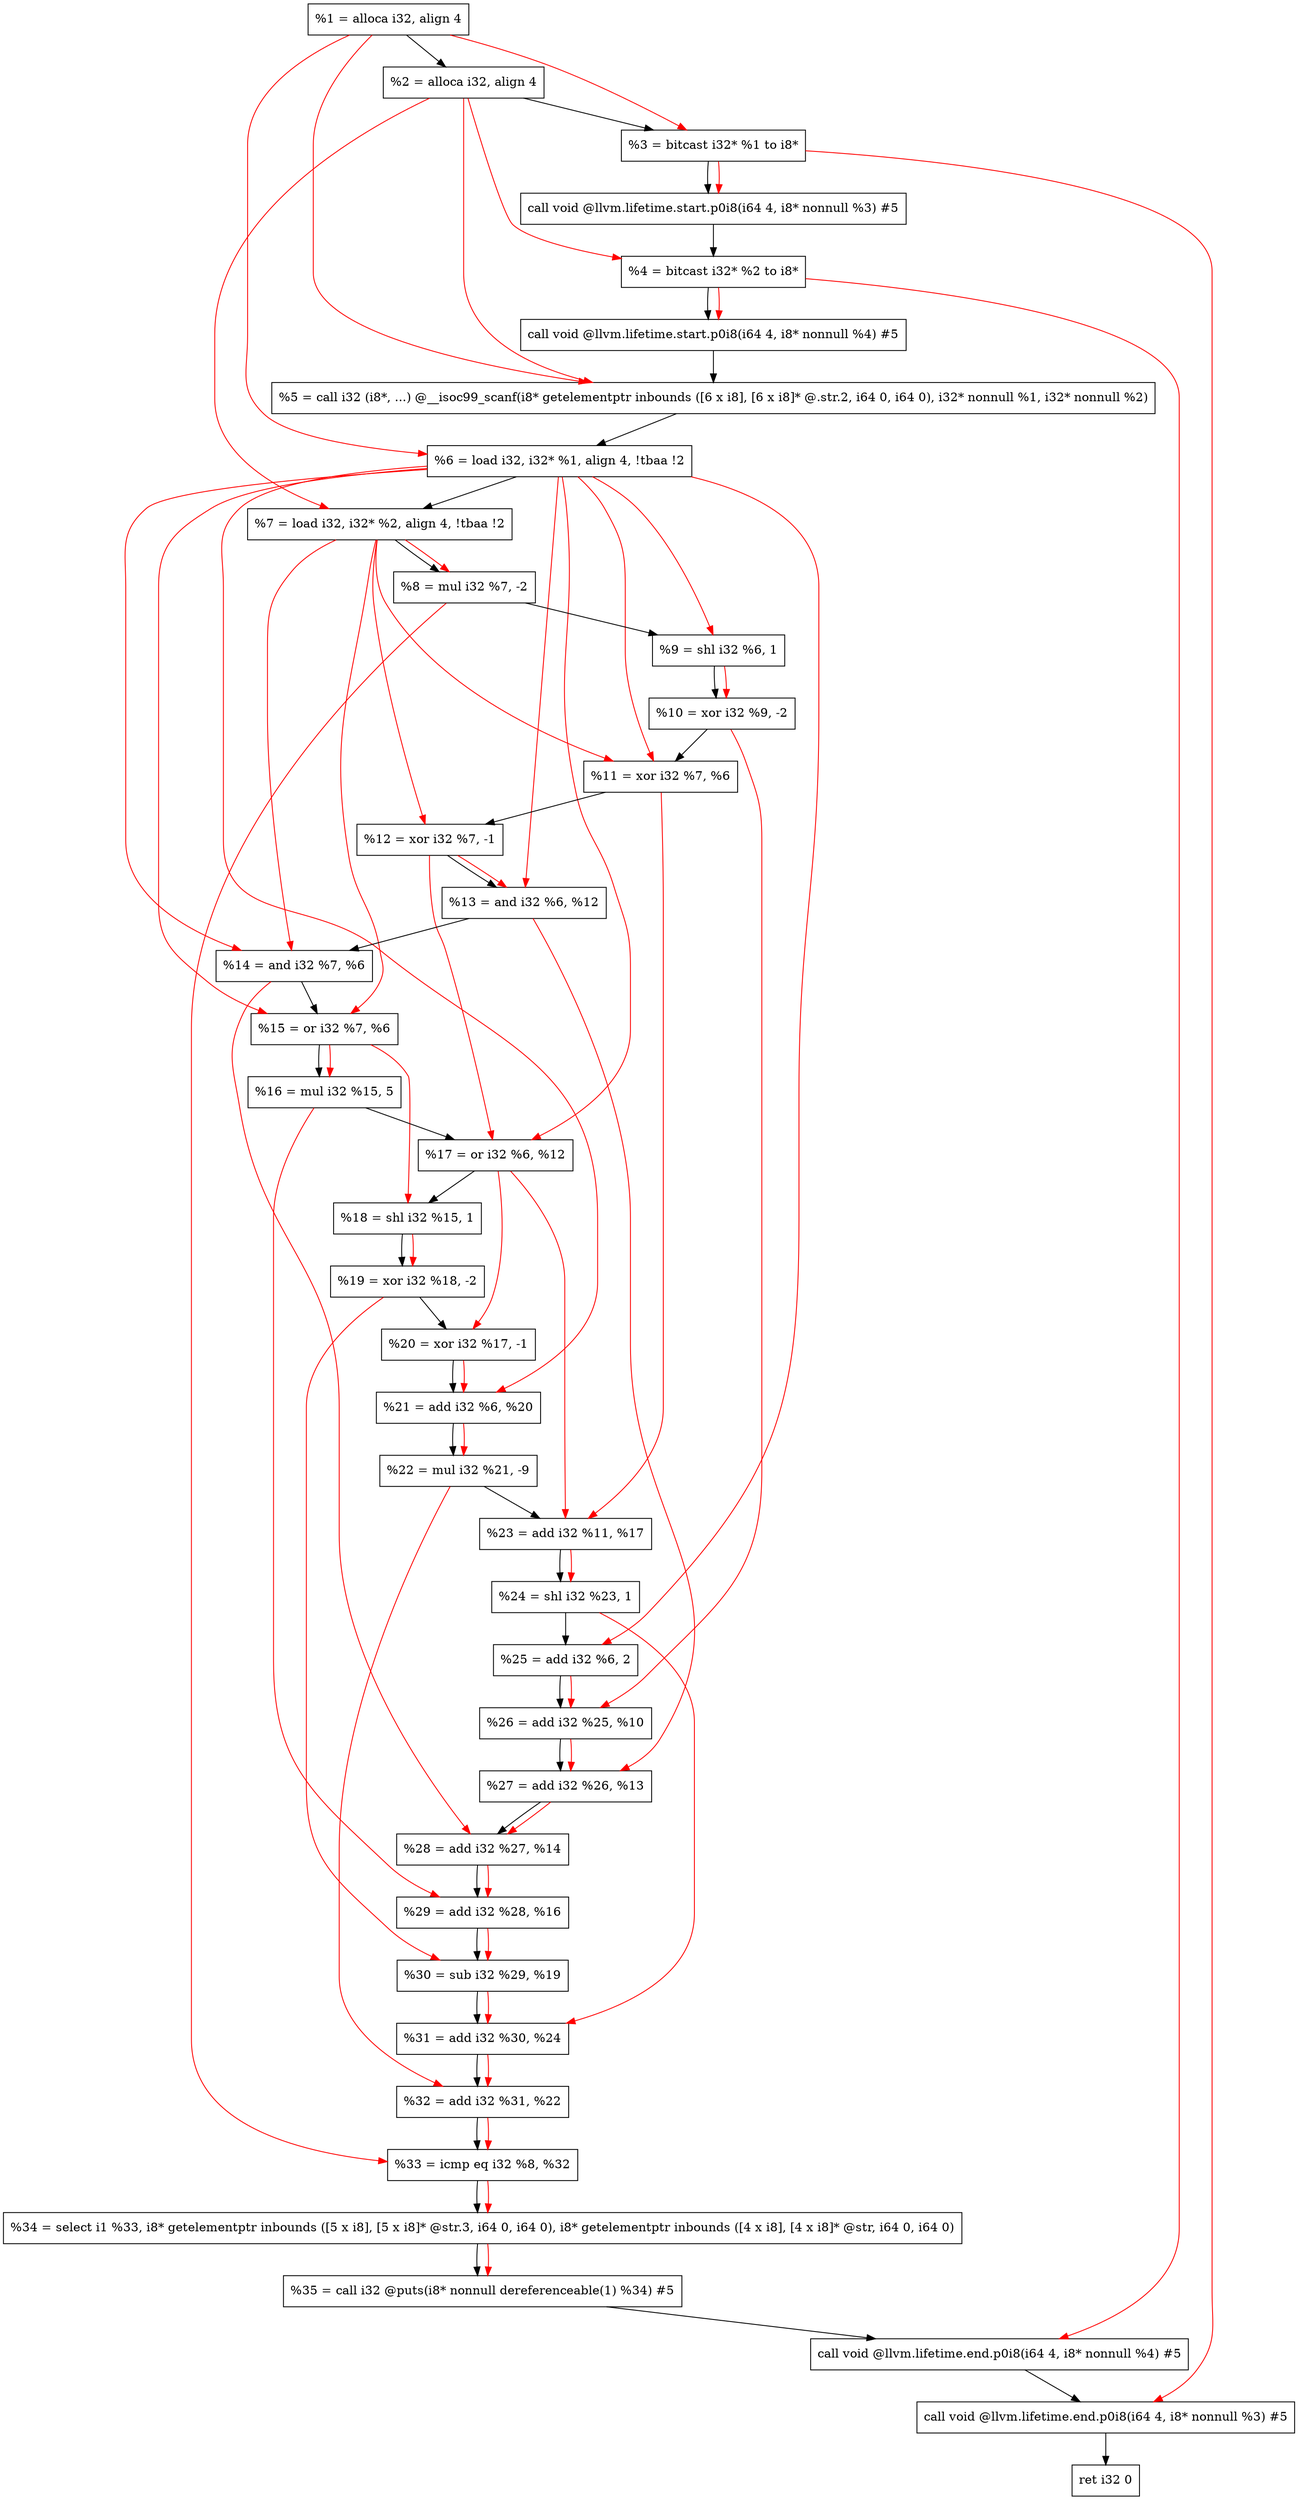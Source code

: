 digraph "DFG for'main' function" {
	Node0x1a47e98[shape=record, label="  %1 = alloca i32, align 4"];
	Node0x1a47f18[shape=record, label="  %2 = alloca i32, align 4"];
	Node0x1a47fa8[shape=record, label="  %3 = bitcast i32* %1 to i8*"];
	Node0x1a48408[shape=record, label="  call void @llvm.lifetime.start.p0i8(i64 4, i8* nonnull %3) #5"];
	Node0x1a484e8[shape=record, label="  %4 = bitcast i32* %2 to i8*"];
	Node0x1a48608[shape=record, label="  call void @llvm.lifetime.start.p0i8(i64 4, i8* nonnull %4) #5"];
	Node0x1a48840[shape=record, label="  %5 = call i32 (i8*, ...) @__isoc99_scanf(i8* getelementptr inbounds ([6 x i8], [6 x i8]* @.str.2, i64 0, i64 0), i32* nonnull %1, i32* nonnull %2)"];
	Node0x1a488f8[shape=record, label="  %6 = load i32, i32* %1, align 4, !tbaa !2"];
	Node0x1a49868[shape=record, label="  %7 = load i32, i32* %2, align 4, !tbaa !2"];
	Node0x1a49ef0[shape=record, label="  %8 = mul i32 %7, -2"];
	Node0x1a49f60[shape=record, label="  %9 = shl i32 %6, 1"];
	Node0x1a49fd0[shape=record, label="  %10 = xor i32 %9, -2"];
	Node0x1a4a040[shape=record, label="  %11 = xor i32 %7, %6"];
	Node0x1a4a0b0[shape=record, label="  %12 = xor i32 %7, -1"];
	Node0x1a4a120[shape=record, label="  %13 = and i32 %6, %12"];
	Node0x1a4a190[shape=record, label="  %14 = and i32 %7, %6"];
	Node0x1a4a200[shape=record, label="  %15 = or i32 %7, %6"];
	Node0x1a4a270[shape=record, label="  %16 = mul i32 %15, 5"];
	Node0x1a4a2e0[shape=record, label="  %17 = or i32 %6, %12"];
	Node0x1a4a350[shape=record, label="  %18 = shl i32 %15, 1"];
	Node0x1a4a3c0[shape=record, label="  %19 = xor i32 %18, -2"];
	Node0x1a4a430[shape=record, label="  %20 = xor i32 %17, -1"];
	Node0x1a4a4a0[shape=record, label="  %21 = add i32 %6, %20"];
	Node0x1a4a510[shape=record, label="  %22 = mul i32 %21, -9"];
	Node0x1a4a580[shape=record, label="  %23 = add i32 %11, %17"];
	Node0x1a4a5f0[shape=record, label="  %24 = shl i32 %23, 1"];
	Node0x1a4a660[shape=record, label="  %25 = add i32 %6, 2"];
	Node0x1a4a6d0[shape=record, label="  %26 = add i32 %25, %10"];
	Node0x1a4a740[shape=record, label="  %27 = add i32 %26, %13"];
	Node0x1a4a7b0[shape=record, label="  %28 = add i32 %27, %14"];
	Node0x1a4a820[shape=record, label="  %29 = add i32 %28, %16"];
	Node0x1a4a890[shape=record, label="  %30 = sub i32 %29, %19"];
	Node0x1a4a900[shape=record, label="  %31 = add i32 %30, %24"];
	Node0x1a4a970[shape=record, label="  %32 = add i32 %31, %22"];
	Node0x1a4abf0[shape=record, label="  %33 = icmp eq i32 %8, %32"];
	Node0x19e89d8[shape=record, label="  %34 = select i1 %33, i8* getelementptr inbounds ([5 x i8], [5 x i8]* @str.3, i64 0, i64 0), i8* getelementptr inbounds ([4 x i8], [4 x i8]* @str, i64 0, i64 0)"];
	Node0x1a4ac80[shape=record, label="  %35 = call i32 @puts(i8* nonnull dereferenceable(1) %34) #5"];
	Node0x1a4aed8[shape=record, label="  call void @llvm.lifetime.end.p0i8(i64 4, i8* nonnull %4) #5"];
	Node0x1a4b038[shape=record, label="  call void @llvm.lifetime.end.p0i8(i64 4, i8* nonnull %3) #5"];
	Node0x1a4b0f8[shape=record, label="  ret i32 0"];
	Node0x1a47e98 -> Node0x1a47f18;
	Node0x1a47f18 -> Node0x1a47fa8;
	Node0x1a47fa8 -> Node0x1a48408;
	Node0x1a48408 -> Node0x1a484e8;
	Node0x1a484e8 -> Node0x1a48608;
	Node0x1a48608 -> Node0x1a48840;
	Node0x1a48840 -> Node0x1a488f8;
	Node0x1a488f8 -> Node0x1a49868;
	Node0x1a49868 -> Node0x1a49ef0;
	Node0x1a49ef0 -> Node0x1a49f60;
	Node0x1a49f60 -> Node0x1a49fd0;
	Node0x1a49fd0 -> Node0x1a4a040;
	Node0x1a4a040 -> Node0x1a4a0b0;
	Node0x1a4a0b0 -> Node0x1a4a120;
	Node0x1a4a120 -> Node0x1a4a190;
	Node0x1a4a190 -> Node0x1a4a200;
	Node0x1a4a200 -> Node0x1a4a270;
	Node0x1a4a270 -> Node0x1a4a2e0;
	Node0x1a4a2e0 -> Node0x1a4a350;
	Node0x1a4a350 -> Node0x1a4a3c0;
	Node0x1a4a3c0 -> Node0x1a4a430;
	Node0x1a4a430 -> Node0x1a4a4a0;
	Node0x1a4a4a0 -> Node0x1a4a510;
	Node0x1a4a510 -> Node0x1a4a580;
	Node0x1a4a580 -> Node0x1a4a5f0;
	Node0x1a4a5f0 -> Node0x1a4a660;
	Node0x1a4a660 -> Node0x1a4a6d0;
	Node0x1a4a6d0 -> Node0x1a4a740;
	Node0x1a4a740 -> Node0x1a4a7b0;
	Node0x1a4a7b0 -> Node0x1a4a820;
	Node0x1a4a820 -> Node0x1a4a890;
	Node0x1a4a890 -> Node0x1a4a900;
	Node0x1a4a900 -> Node0x1a4a970;
	Node0x1a4a970 -> Node0x1a4abf0;
	Node0x1a4abf0 -> Node0x19e89d8;
	Node0x19e89d8 -> Node0x1a4ac80;
	Node0x1a4ac80 -> Node0x1a4aed8;
	Node0x1a4aed8 -> Node0x1a4b038;
	Node0x1a4b038 -> Node0x1a4b0f8;
edge [color=red]
	Node0x1a47e98 -> Node0x1a47fa8;
	Node0x1a47fa8 -> Node0x1a48408;
	Node0x1a47f18 -> Node0x1a484e8;
	Node0x1a484e8 -> Node0x1a48608;
	Node0x1a47e98 -> Node0x1a48840;
	Node0x1a47f18 -> Node0x1a48840;
	Node0x1a47e98 -> Node0x1a488f8;
	Node0x1a47f18 -> Node0x1a49868;
	Node0x1a49868 -> Node0x1a49ef0;
	Node0x1a488f8 -> Node0x1a49f60;
	Node0x1a49f60 -> Node0x1a49fd0;
	Node0x1a49868 -> Node0x1a4a040;
	Node0x1a488f8 -> Node0x1a4a040;
	Node0x1a49868 -> Node0x1a4a0b0;
	Node0x1a488f8 -> Node0x1a4a120;
	Node0x1a4a0b0 -> Node0x1a4a120;
	Node0x1a49868 -> Node0x1a4a190;
	Node0x1a488f8 -> Node0x1a4a190;
	Node0x1a49868 -> Node0x1a4a200;
	Node0x1a488f8 -> Node0x1a4a200;
	Node0x1a4a200 -> Node0x1a4a270;
	Node0x1a488f8 -> Node0x1a4a2e0;
	Node0x1a4a0b0 -> Node0x1a4a2e0;
	Node0x1a4a200 -> Node0x1a4a350;
	Node0x1a4a350 -> Node0x1a4a3c0;
	Node0x1a4a2e0 -> Node0x1a4a430;
	Node0x1a488f8 -> Node0x1a4a4a0;
	Node0x1a4a430 -> Node0x1a4a4a0;
	Node0x1a4a4a0 -> Node0x1a4a510;
	Node0x1a4a040 -> Node0x1a4a580;
	Node0x1a4a2e0 -> Node0x1a4a580;
	Node0x1a4a580 -> Node0x1a4a5f0;
	Node0x1a488f8 -> Node0x1a4a660;
	Node0x1a4a660 -> Node0x1a4a6d0;
	Node0x1a49fd0 -> Node0x1a4a6d0;
	Node0x1a4a6d0 -> Node0x1a4a740;
	Node0x1a4a120 -> Node0x1a4a740;
	Node0x1a4a740 -> Node0x1a4a7b0;
	Node0x1a4a190 -> Node0x1a4a7b0;
	Node0x1a4a7b0 -> Node0x1a4a820;
	Node0x1a4a270 -> Node0x1a4a820;
	Node0x1a4a820 -> Node0x1a4a890;
	Node0x1a4a3c0 -> Node0x1a4a890;
	Node0x1a4a890 -> Node0x1a4a900;
	Node0x1a4a5f0 -> Node0x1a4a900;
	Node0x1a4a900 -> Node0x1a4a970;
	Node0x1a4a510 -> Node0x1a4a970;
	Node0x1a49ef0 -> Node0x1a4abf0;
	Node0x1a4a970 -> Node0x1a4abf0;
	Node0x1a4abf0 -> Node0x19e89d8;
	Node0x19e89d8 -> Node0x1a4ac80;
	Node0x1a484e8 -> Node0x1a4aed8;
	Node0x1a47fa8 -> Node0x1a4b038;
}
